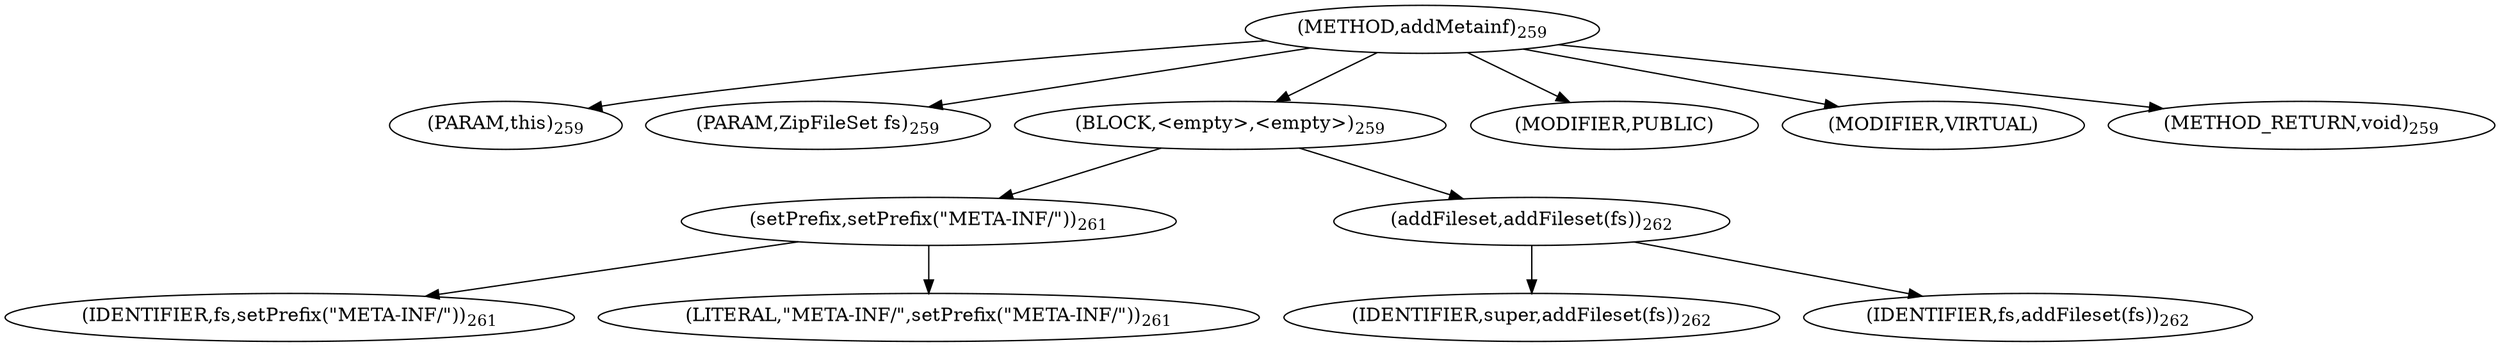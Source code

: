 digraph "addMetainf" {  
"358" [label = <(METHOD,addMetainf)<SUB>259</SUB>> ]
"359" [label = <(PARAM,this)<SUB>259</SUB>> ]
"360" [label = <(PARAM,ZipFileSet fs)<SUB>259</SUB>> ]
"361" [label = <(BLOCK,&lt;empty&gt;,&lt;empty&gt;)<SUB>259</SUB>> ]
"362" [label = <(setPrefix,setPrefix(&quot;META-INF/&quot;))<SUB>261</SUB>> ]
"363" [label = <(IDENTIFIER,fs,setPrefix(&quot;META-INF/&quot;))<SUB>261</SUB>> ]
"364" [label = <(LITERAL,&quot;META-INF/&quot;,setPrefix(&quot;META-INF/&quot;))<SUB>261</SUB>> ]
"365" [label = <(addFileset,addFileset(fs))<SUB>262</SUB>> ]
"366" [label = <(IDENTIFIER,super,addFileset(fs))<SUB>262</SUB>> ]
"367" [label = <(IDENTIFIER,fs,addFileset(fs))<SUB>262</SUB>> ]
"368" [label = <(MODIFIER,PUBLIC)> ]
"369" [label = <(MODIFIER,VIRTUAL)> ]
"370" [label = <(METHOD_RETURN,void)<SUB>259</SUB>> ]
  "358" -> "359" 
  "358" -> "360" 
  "358" -> "361" 
  "358" -> "368" 
  "358" -> "369" 
  "358" -> "370" 
  "361" -> "362" 
  "361" -> "365" 
  "362" -> "363" 
  "362" -> "364" 
  "365" -> "366" 
  "365" -> "367" 
}
